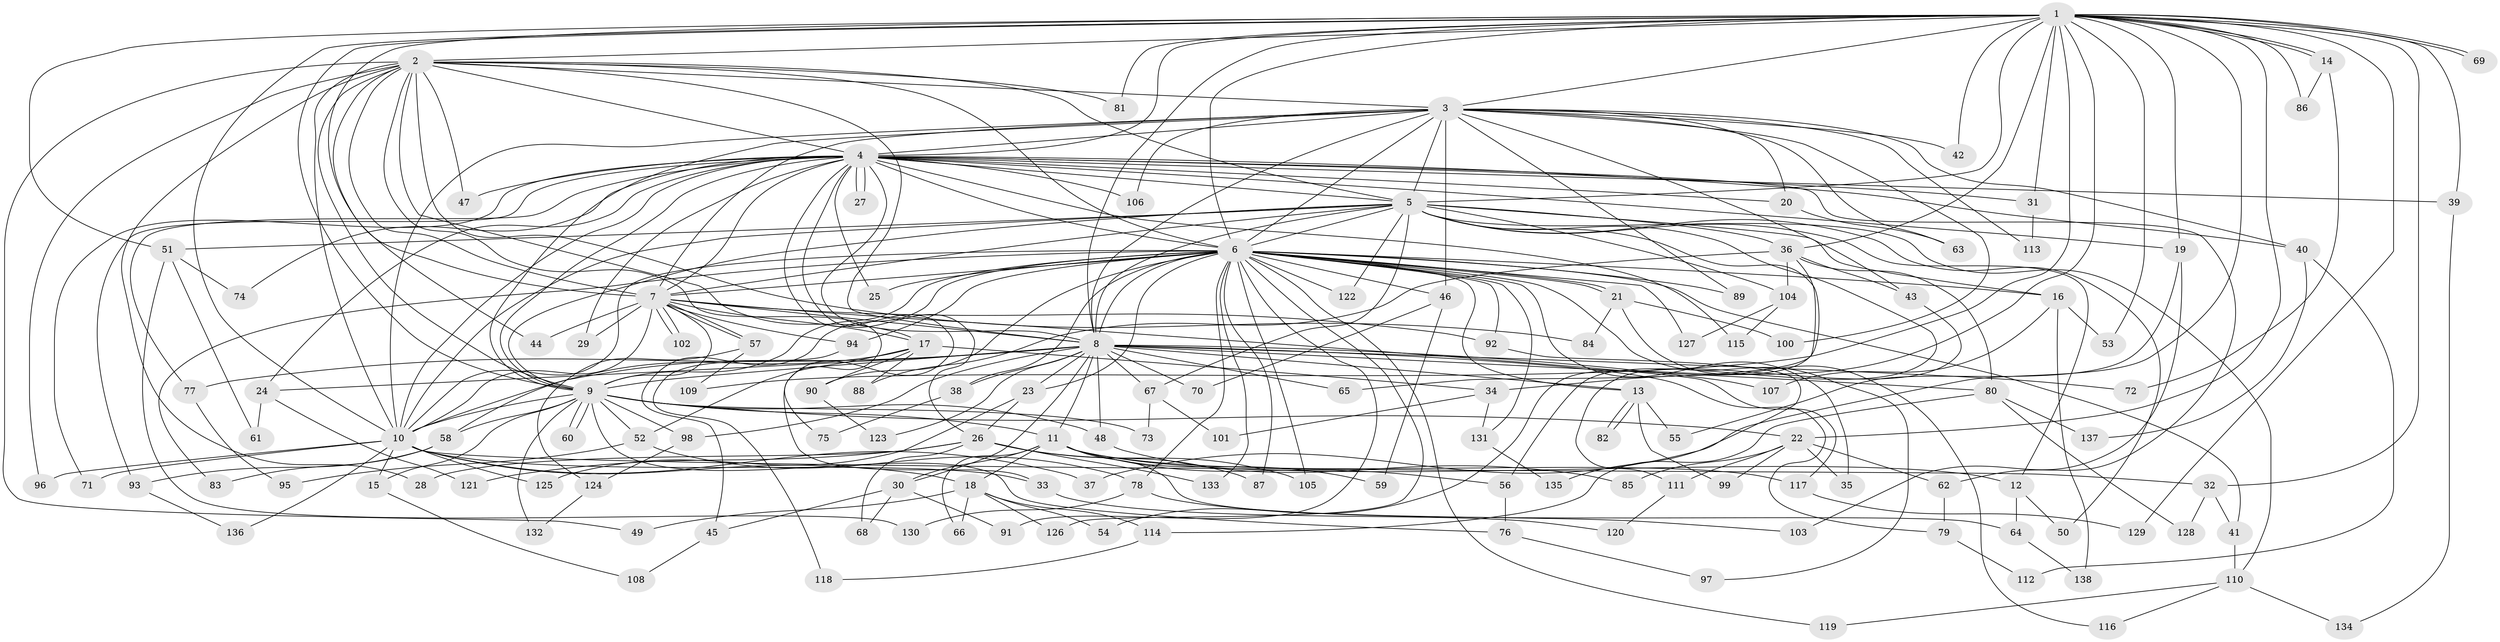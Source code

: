 // Generated by graph-tools (version 1.1) at 2025/11/02/27/25 16:11:00]
// undirected, 138 vertices, 301 edges
graph export_dot {
graph [start="1"]
  node [color=gray90,style=filled];
  1;
  2;
  3;
  4;
  5;
  6;
  7;
  8;
  9;
  10;
  11;
  12;
  13;
  14;
  15;
  16;
  17;
  18;
  19;
  20;
  21;
  22;
  23;
  24;
  25;
  26;
  27;
  28;
  29;
  30;
  31;
  32;
  33;
  34;
  35;
  36;
  37;
  38;
  39;
  40;
  41;
  42;
  43;
  44;
  45;
  46;
  47;
  48;
  49;
  50;
  51;
  52;
  53;
  54;
  55;
  56;
  57;
  58;
  59;
  60;
  61;
  62;
  63;
  64;
  65;
  66;
  67;
  68;
  69;
  70;
  71;
  72;
  73;
  74;
  75;
  76;
  77;
  78;
  79;
  80;
  81;
  82;
  83;
  84;
  85;
  86;
  87;
  88;
  89;
  90;
  91;
  92;
  93;
  94;
  95;
  96;
  97;
  98;
  99;
  100;
  101;
  102;
  103;
  104;
  105;
  106;
  107;
  108;
  109;
  110;
  111;
  112;
  113;
  114;
  115;
  116;
  117;
  118;
  119;
  120;
  121;
  122;
  123;
  124;
  125;
  126;
  127;
  128;
  129;
  130;
  131;
  132;
  133;
  134;
  135;
  136;
  137;
  138;
  1 -- 2;
  1 -- 3;
  1 -- 4;
  1 -- 5;
  1 -- 6;
  1 -- 7;
  1 -- 8;
  1 -- 9;
  1 -- 10;
  1 -- 14;
  1 -- 14;
  1 -- 19;
  1 -- 22;
  1 -- 31;
  1 -- 32;
  1 -- 34;
  1 -- 36;
  1 -- 37;
  1 -- 39;
  1 -- 42;
  1 -- 51;
  1 -- 53;
  1 -- 69;
  1 -- 69;
  1 -- 81;
  1 -- 86;
  1 -- 109;
  1 -- 129;
  2 -- 3;
  2 -- 4;
  2 -- 5;
  2 -- 6;
  2 -- 7;
  2 -- 8;
  2 -- 9;
  2 -- 10;
  2 -- 17;
  2 -- 28;
  2 -- 44;
  2 -- 47;
  2 -- 49;
  2 -- 75;
  2 -- 81;
  2 -- 84;
  2 -- 96;
  3 -- 4;
  3 -- 5;
  3 -- 6;
  3 -- 7;
  3 -- 8;
  3 -- 9;
  3 -- 10;
  3 -- 20;
  3 -- 40;
  3 -- 42;
  3 -- 43;
  3 -- 46;
  3 -- 63;
  3 -- 89;
  3 -- 100;
  3 -- 106;
  3 -- 113;
  4 -- 5;
  4 -- 6;
  4 -- 7;
  4 -- 8;
  4 -- 9;
  4 -- 10;
  4 -- 19;
  4 -- 20;
  4 -- 24;
  4 -- 25;
  4 -- 26;
  4 -- 27;
  4 -- 27;
  4 -- 29;
  4 -- 31;
  4 -- 33;
  4 -- 39;
  4 -- 40;
  4 -- 47;
  4 -- 62;
  4 -- 71;
  4 -- 74;
  4 -- 77;
  4 -- 93;
  4 -- 106;
  4 -- 115;
  5 -- 6;
  5 -- 7;
  5 -- 8;
  5 -- 9;
  5 -- 10;
  5 -- 12;
  5 -- 16;
  5 -- 36;
  5 -- 50;
  5 -- 51;
  5 -- 54;
  5 -- 56;
  5 -- 67;
  5 -- 104;
  5 -- 110;
  5 -- 122;
  6 -- 7;
  6 -- 8;
  6 -- 9;
  6 -- 10;
  6 -- 13;
  6 -- 16;
  6 -- 21;
  6 -- 21;
  6 -- 23;
  6 -- 25;
  6 -- 35;
  6 -- 38;
  6 -- 41;
  6 -- 45;
  6 -- 46;
  6 -- 78;
  6 -- 83;
  6 -- 87;
  6 -- 89;
  6 -- 90;
  6 -- 91;
  6 -- 92;
  6 -- 94;
  6 -- 97;
  6 -- 105;
  6 -- 119;
  6 -- 122;
  6 -- 126;
  6 -- 127;
  6 -- 131;
  6 -- 133;
  7 -- 8;
  7 -- 9;
  7 -- 10;
  7 -- 17;
  7 -- 29;
  7 -- 44;
  7 -- 57;
  7 -- 57;
  7 -- 92;
  7 -- 94;
  7 -- 102;
  7 -- 102;
  7 -- 117;
  8 -- 9;
  8 -- 10;
  8 -- 11;
  8 -- 13;
  8 -- 23;
  8 -- 24;
  8 -- 30;
  8 -- 38;
  8 -- 48;
  8 -- 65;
  8 -- 67;
  8 -- 70;
  8 -- 72;
  8 -- 77;
  8 -- 79;
  8 -- 80;
  8 -- 98;
  8 -- 107;
  8 -- 123;
  9 -- 10;
  9 -- 11;
  9 -- 15;
  9 -- 22;
  9 -- 48;
  9 -- 52;
  9 -- 58;
  9 -- 60;
  9 -- 60;
  9 -- 73;
  9 -- 76;
  9 -- 98;
  9 -- 132;
  10 -- 15;
  10 -- 18;
  10 -- 32;
  10 -- 33;
  10 -- 37;
  10 -- 71;
  10 -- 96;
  10 -- 125;
  10 -- 136;
  11 -- 12;
  11 -- 18;
  11 -- 30;
  11 -- 56;
  11 -- 59;
  11 -- 64;
  11 -- 66;
  11 -- 117;
  12 -- 50;
  12 -- 64;
  13 -- 55;
  13 -- 82;
  13 -- 82;
  13 -- 99;
  14 -- 72;
  14 -- 86;
  15 -- 108;
  16 -- 53;
  16 -- 107;
  16 -- 138;
  17 -- 34;
  17 -- 52;
  17 -- 58;
  17 -- 88;
  17 -- 90;
  18 -- 49;
  18 -- 54;
  18 -- 66;
  18 -- 114;
  18 -- 126;
  19 -- 55;
  19 -- 103;
  20 -- 63;
  21 -- 84;
  21 -- 100;
  21 -- 116;
  22 -- 35;
  22 -- 62;
  22 -- 85;
  22 -- 99;
  22 -- 111;
  23 -- 26;
  23 -- 125;
  24 -- 61;
  24 -- 121;
  26 -- 28;
  26 -- 68;
  26 -- 87;
  26 -- 105;
  26 -- 121;
  26 -- 133;
  30 -- 45;
  30 -- 68;
  30 -- 91;
  31 -- 113;
  32 -- 41;
  32 -- 128;
  33 -- 120;
  34 -- 101;
  34 -- 131;
  36 -- 43;
  36 -- 65;
  36 -- 80;
  36 -- 88;
  36 -- 104;
  38 -- 75;
  39 -- 134;
  40 -- 112;
  40 -- 137;
  41 -- 110;
  43 -- 111;
  45 -- 108;
  46 -- 59;
  46 -- 70;
  48 -- 85;
  51 -- 61;
  51 -- 74;
  51 -- 130;
  52 -- 78;
  52 -- 95;
  56 -- 76;
  57 -- 109;
  57 -- 124;
  58 -- 83;
  58 -- 93;
  62 -- 79;
  64 -- 138;
  67 -- 73;
  67 -- 101;
  76 -- 97;
  77 -- 95;
  78 -- 103;
  78 -- 130;
  79 -- 112;
  80 -- 114;
  80 -- 128;
  80 -- 137;
  90 -- 123;
  92 -- 135;
  93 -- 136;
  94 -- 118;
  98 -- 124;
  104 -- 115;
  104 -- 127;
  110 -- 116;
  110 -- 119;
  110 -- 134;
  111 -- 120;
  114 -- 118;
  117 -- 129;
  124 -- 132;
  131 -- 135;
}
